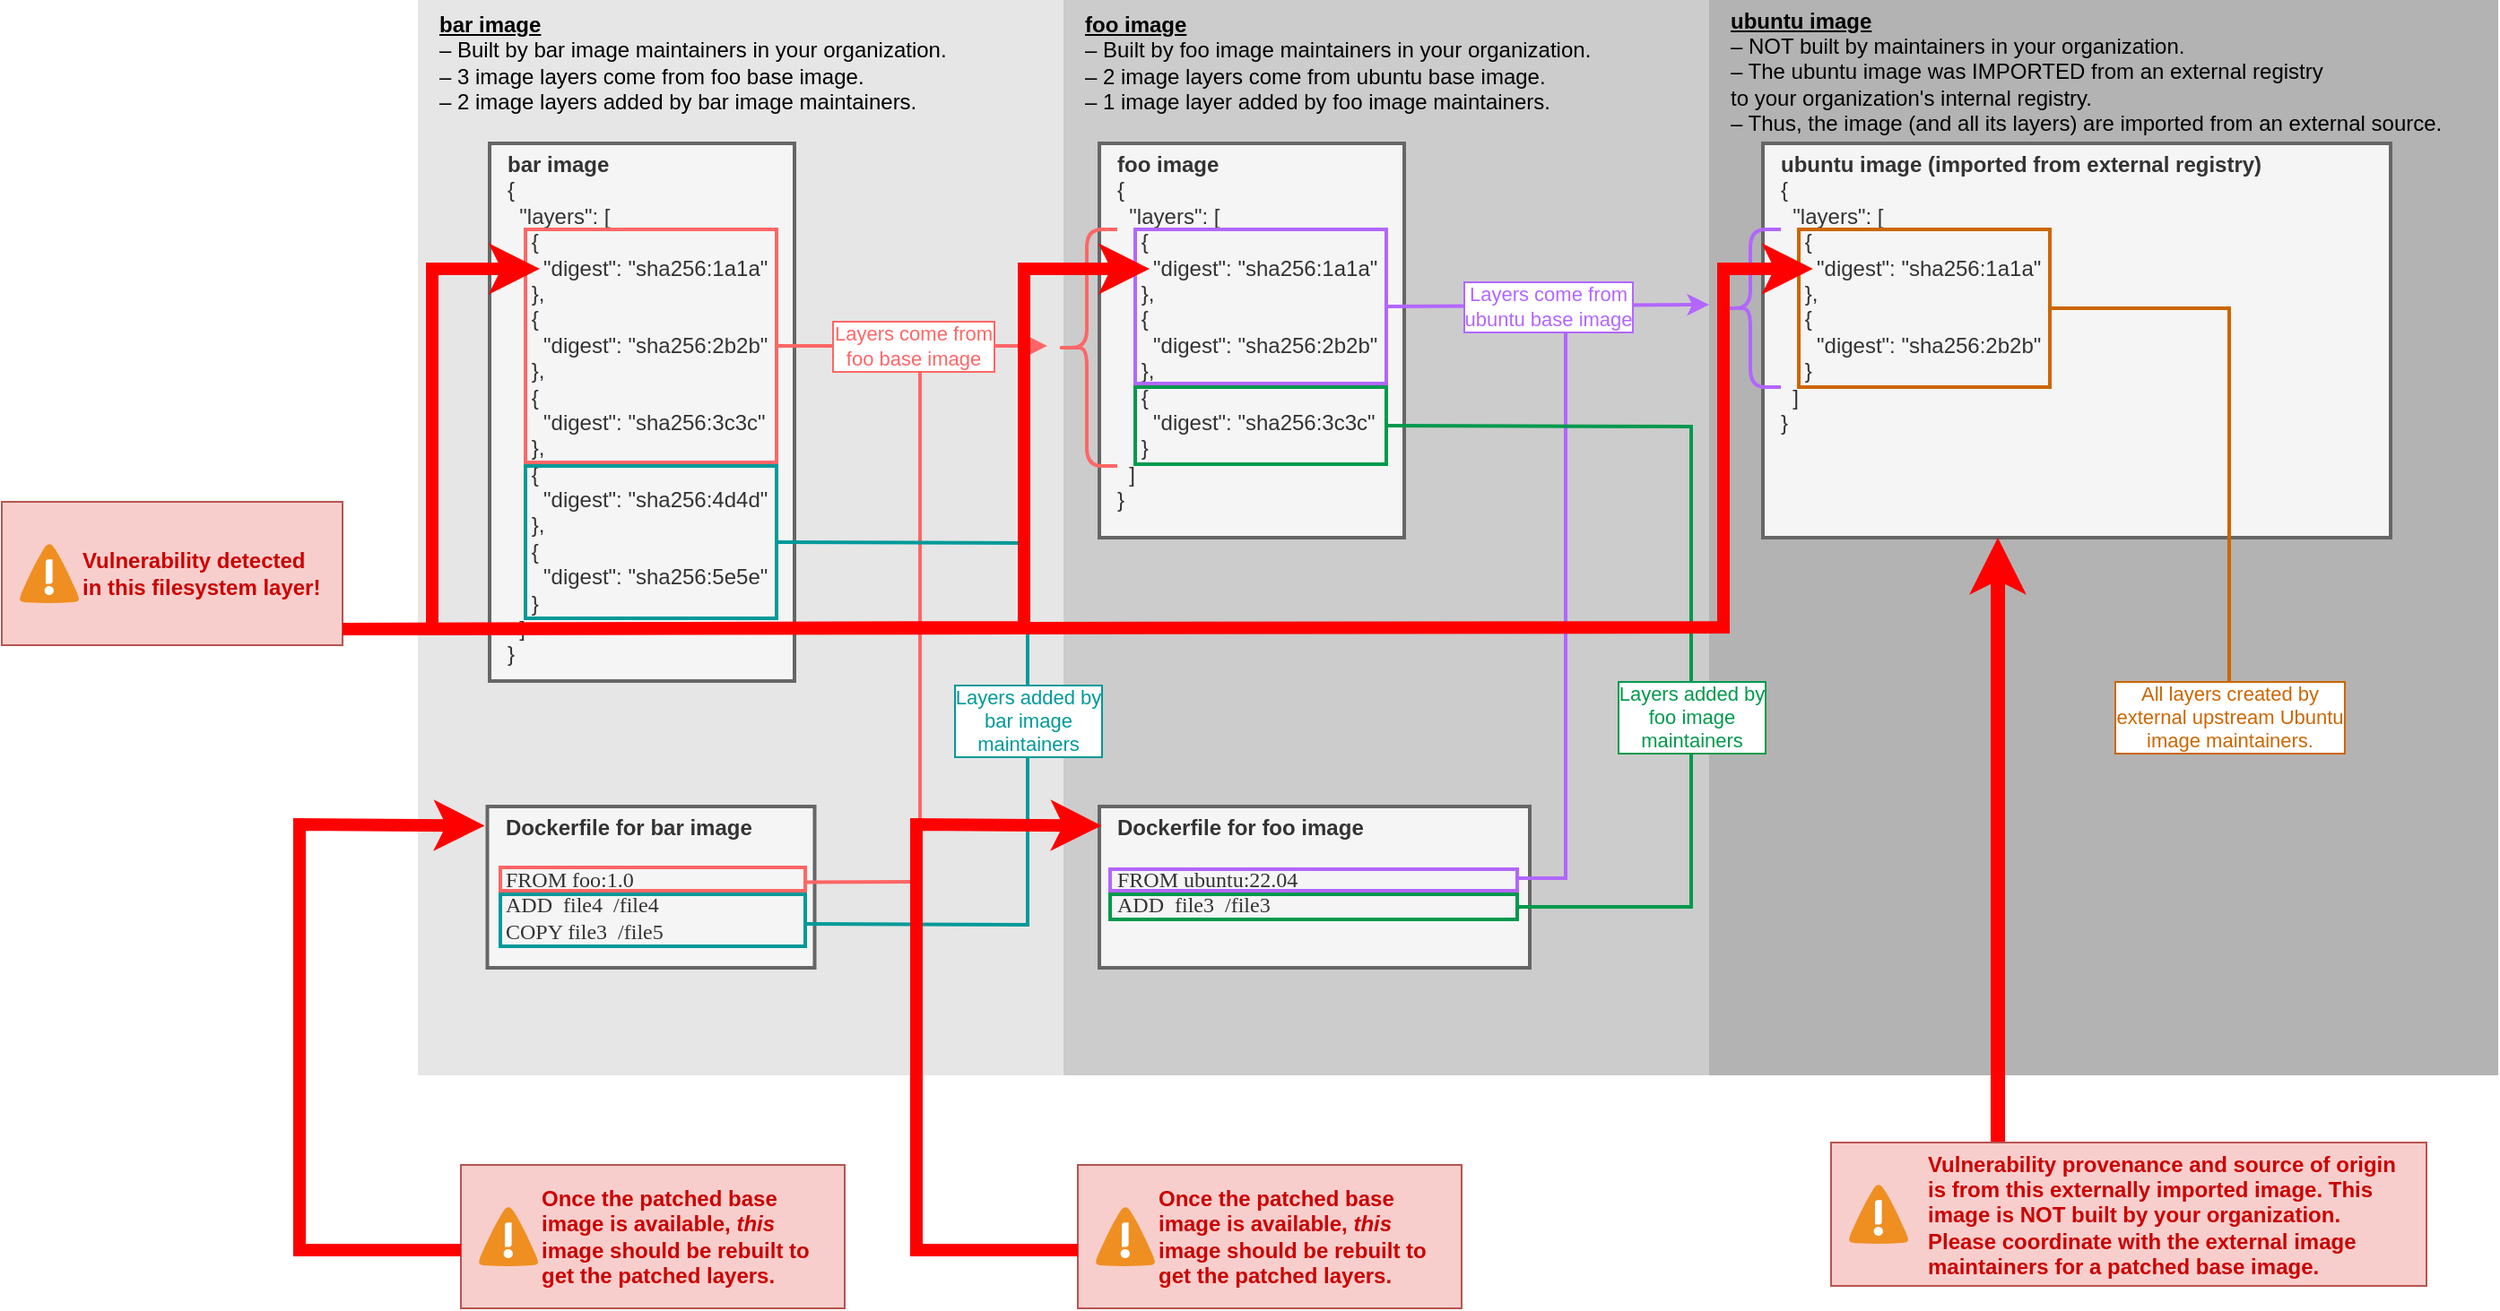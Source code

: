 <mxfile version="20.2.3" type="device"><diagram id="OL6qlinw-qFKFqK3vssp" name="Page-1"><mxGraphModel dx="2272" dy="1057" grid="1" gridSize="10" guides="1" tooltips="1" connect="1" arrows="1" fold="1" page="1" pageScale="1" pageWidth="850" pageHeight="1100" math="0" shadow="0"><root><mxCell id="0"/><mxCell id="1" parent="0"/><mxCell id="dJf0DmdQW_vubxnHisxw-42" value="" style="rounded=0;whiteSpace=wrap;html=1;labelBorderColor=#CC6600;fontFamily=Helvetica;fontSize=11;strokeColor=none;strokeWidth=2;fillColor=#CCCCCC;" parent="1" vertex="1"><mxGeometry x="390" y="80" width="360" height="600" as="geometry"/></mxCell><mxCell id="dJf0DmdQW_vubxnHisxw-43" value="" style="rounded=0;whiteSpace=wrap;html=1;labelBorderColor=#CC6600;fontFamily=Helvetica;fontSize=11;strokeColor=none;strokeWidth=2;fillColor=#B3B3B3;" parent="1" vertex="1"><mxGeometry x="750" y="80" width="440" height="600" as="geometry"/></mxCell><mxCell id="dJf0DmdQW_vubxnHisxw-40" value="" style="rounded=0;whiteSpace=wrap;html=1;labelBorderColor=#CC6600;fontFamily=Helvetica;fontSize=11;strokeColor=none;strokeWidth=2;fillColor=#E6E6E6;" parent="1" vertex="1"><mxGeometry x="30" y="80" width="360" height="600" as="geometry"/></mxCell><mxCell id="dJf0DmdQW_vubxnHisxw-1" value="&lt;b&gt;bar image&lt;/b&gt;&lt;br&gt;{&lt;br&gt;&amp;nbsp; &quot;layers&quot;: [&lt;br&gt;&amp;nbsp; &amp;nbsp; {&lt;br&gt;&amp;nbsp; &amp;nbsp; &amp;nbsp; &quot;digest&quot;: &quot;sha256:1a1a&quot;&lt;br&gt;&amp;nbsp; &amp;nbsp; },&lt;br&gt;&amp;nbsp; &amp;nbsp; {&lt;br&gt;&amp;nbsp; &amp;nbsp; &amp;nbsp; &quot;digest&quot;: &quot;sha256:2b2b&quot;&lt;br&gt;&amp;nbsp; &amp;nbsp; },&lt;br&gt;&amp;nbsp; &amp;nbsp; {&lt;br&gt;&amp;nbsp; &amp;nbsp; &amp;nbsp; &quot;digest&quot;: &quot;sha256:3c3c&quot;&lt;br&gt;&amp;nbsp; &amp;nbsp; },&lt;br&gt;&amp;nbsp; &amp;nbsp; {&lt;br&gt;&amp;nbsp; &amp;nbsp; &amp;nbsp; &quot;digest&quot;: &quot;sha256:4d4d&quot;&lt;br&gt;&amp;nbsp; &amp;nbsp; },&lt;br&gt;&amp;nbsp; &amp;nbsp; {&lt;br&gt;&amp;nbsp; &amp;nbsp; &amp;nbsp; &quot;digest&quot;: &quot;sha256:5e5e&quot;&lt;br&gt;&amp;nbsp; &amp;nbsp; }&lt;br&gt;&amp;nbsp; ]&lt;br&gt;}" style="text;strokeColor=#666666;fillColor=#f5f5f5;spacing=0;spacingTop=0;overflow=hidden;rounded=0;whiteSpace=wrap;html=1;spacingLeft=10;fontColor=#333333;strokeWidth=2;" parent="1" vertex="1"><mxGeometry x="70" y="160" width="170" height="300" as="geometry"/></mxCell><mxCell id="dJf0DmdQW_vubxnHisxw-2" value="&lt;b&gt;foo image&lt;br&gt;&lt;/b&gt;{&lt;br&gt;&amp;nbsp; &quot;layers&quot;: [&lt;br&gt;&amp;nbsp; &amp;nbsp; {&lt;br&gt;&amp;nbsp; &amp;nbsp; &amp;nbsp; &quot;digest&quot;: &quot;sha256:1a1a&quot;&lt;br&gt;&amp;nbsp; &amp;nbsp; },&lt;br&gt;&amp;nbsp; &amp;nbsp; {&lt;br&gt;&amp;nbsp; &amp;nbsp; &amp;nbsp; &quot;digest&quot;: &quot;sha256:2b2b&quot;&lt;br&gt;&amp;nbsp; &amp;nbsp; },&lt;br&gt;&amp;nbsp; &amp;nbsp; {&lt;br&gt;&amp;nbsp; &amp;nbsp; &amp;nbsp; &quot;digest&quot;: &quot;sha256:3c3c&quot;&lt;br&gt;&amp;nbsp; &amp;nbsp; }&lt;br&gt;&amp;nbsp; ]&lt;br&gt;}" style="text;strokeColor=#666666;fillColor=#f5f5f5;spacing=0;spacingTop=0;overflow=hidden;rounded=0;whiteSpace=wrap;html=1;spacingLeft=10;fontColor=#333333;strokeWidth=2;" parent="1" vertex="1"><mxGeometry x="410" y="160" width="170" height="220" as="geometry"/></mxCell><mxCell id="dJf0DmdQW_vubxnHisxw-3" value="&lt;b&gt;ubuntu image (imported from external registry)&lt;br&gt;&lt;/b&gt;{&lt;br&gt;&amp;nbsp; &quot;layers&quot;: [&lt;br&gt;&amp;nbsp; &amp;nbsp; {&lt;br&gt;&amp;nbsp; &amp;nbsp; &amp;nbsp; &quot;digest&quot;: &quot;sha256:1a1a&quot;&lt;br&gt;&amp;nbsp; &amp;nbsp; },&lt;br&gt;&amp;nbsp; &amp;nbsp; {&lt;br&gt;&amp;nbsp; &amp;nbsp; &amp;nbsp; &quot;digest&quot;: &quot;sha256:2b2b&quot;&lt;br&gt;&amp;nbsp; &amp;nbsp; }&lt;br&gt;&amp;nbsp; ]&lt;br&gt;}" style="text;spacing=0;spacingTop=0;overflow=hidden;rounded=0;whiteSpace=wrap;html=1;spacingLeft=10;fillColor=#f5f5f5;fontColor=#333333;strokeColor=#666666;strokeWidth=2;" parent="1" vertex="1"><mxGeometry x="780" y="160" width="350" height="220" as="geometry"/></mxCell><mxCell id="dJf0DmdQW_vubxnHisxw-5" value="" style="rounded=0;whiteSpace=wrap;html=1;fillColor=none;strokeColor=#FF6666;strokeWidth=2;" parent="1" vertex="1"><mxGeometry x="90" y="208" width="140" height="130" as="geometry"/></mxCell><mxCell id="dJf0DmdQW_vubxnHisxw-6" value="" style="endArrow=classic;html=1;rounded=0;strokeColor=#FF6666;strokeWidth=2;exitX=1;exitY=0.5;exitDx=0;exitDy=0;" parent="1" source="dJf0DmdQW_vubxnHisxw-5" edge="1"><mxGeometry relative="1" as="geometry"><mxPoint x="230" y="269.66" as="sourcePoint"/><mxPoint x="381" y="273" as="targetPoint"/></mxGeometry></mxCell><mxCell id="dJf0DmdQW_vubxnHisxw-7" value="Layers come from&lt;br&gt;foo base image" style="edgeLabel;resizable=0;html=1;align=center;verticalAlign=middle;strokeColor=#FF6666;fillColor=none;fontColor=#FF6666;labelBorderColor=#FF6666;spacing=2;spacingLeft=0;spacingRight=0;spacingBottom=0;spacingTop=0;" parent="dJf0DmdQW_vubxnHisxw-6" connectable="0" vertex="1"><mxGeometry relative="1" as="geometry"/></mxCell><mxCell id="dJf0DmdQW_vubxnHisxw-8" value="" style="rounded=0;whiteSpace=wrap;html=1;fillColor=none;strokeColor=#B266FF;strokeWidth=2;fontColor=#B266FF;" parent="1" vertex="1"><mxGeometry x="430" y="208" width="140" height="86" as="geometry"/></mxCell><mxCell id="dJf0DmdQW_vubxnHisxw-9" value="" style="endArrow=classic;html=1;rounded=0;strokeColor=#B266FF;strokeWidth=2;exitX=1;exitY=0.5;exitDx=0;exitDy=0;fontColor=#B266FF;" parent="1" source="dJf0DmdQW_vubxnHisxw-8" edge="1"><mxGeometry relative="1" as="geometry"><mxPoint x="570" y="272.78" as="sourcePoint"/><mxPoint x="750" y="250" as="targetPoint"/></mxGeometry></mxCell><mxCell id="dJf0DmdQW_vubxnHisxw-10" value="Layers come from&lt;br&gt;ubuntu base image" style="edgeLabel;resizable=0;align=center;verticalAlign=middle;strokeColor=#FF6666;fillColor=none;fontColor=#B266FF;labelBorderColor=#B266FF;spacing=2;spacingLeft=0;spacingRight=0;spacingBottom=0;spacingTop=0;html=1;" parent="dJf0DmdQW_vubxnHisxw-9" connectable="0" vertex="1"><mxGeometry relative="1" as="geometry"/></mxCell><mxCell id="dJf0DmdQW_vubxnHisxw-11" value="" style="rounded=0;whiteSpace=wrap;html=1;labelBorderColor=#B266FF;fontColor=#B266FF;strokeColor=#009999;strokeWidth=2;fillColor=none;" parent="1" vertex="1"><mxGeometry x="90" y="340" width="140" height="85" as="geometry"/></mxCell><mxCell id="dJf0DmdQW_vubxnHisxw-12" value="" style="rounded=0;whiteSpace=wrap;html=1;labelBorderColor=#B266FF;fontColor=#B266FF;strokeColor=#00994D;strokeWidth=2;fillColor=none;" parent="1" vertex="1"><mxGeometry x="430" y="296" width="140" height="43" as="geometry"/></mxCell><mxCell id="dJf0DmdQW_vubxnHisxw-13" value="" style="shape=curlyBracket;whiteSpace=wrap;html=1;rounded=1;labelBorderColor=#B266FF;fontColor=#B266FF;strokeColor=#FF6666;strokeWidth=2;fillColor=none;" parent="1" vertex="1"><mxGeometry x="386" y="208" width="34" height="132" as="geometry"/></mxCell><mxCell id="dJf0DmdQW_vubxnHisxw-14" value="" style="shape=curlyBracket;whiteSpace=wrap;html=1;rounded=1;labelBorderColor=#B266FF;fontColor=#B266FF;strokeColor=#B266FF;strokeWidth=2;fillColor=none;" parent="1" vertex="1"><mxGeometry x="756" y="208" width="34" height="88" as="geometry"/></mxCell><mxCell id="dJf0DmdQW_vubxnHisxw-15" value="" style="rounded=0;whiteSpace=wrap;html=1;labelBorderColor=#B266FF;fontColor=#B266FF;strokeColor=#CC6600;strokeWidth=2;fillColor=none;" parent="1" vertex="1"><mxGeometry x="800" y="208" width="140" height="88" as="geometry"/></mxCell><mxCell id="dJf0DmdQW_vubxnHisxw-17" value="&lt;font style=&quot;font-size: 12px&quot;&gt;&lt;b&gt;Dockerfile for bar image&lt;br&gt;&lt;/b&gt;&lt;br&gt;&lt;font face=&quot;Lucida Console&quot;&gt;FROM foo:1.0&lt;/font&gt;&lt;br&gt;&lt;font face=&quot;Lucida Console&quot;&gt;ADD&amp;nbsp; file4&amp;nbsp; /file4&lt;/font&gt;&lt;br&gt;&lt;font face=&quot;Lucida Console&quot;&gt;COPY file3&amp;nbsp; /file5&lt;/font&gt;&lt;br&gt;&lt;/font&gt;" style="text;strokeColor=#666666;fillColor=#f5f5f5;spacing=0;spacingTop=0;overflow=hidden;rounded=0;whiteSpace=wrap;html=1;spacingLeft=10;fontColor=#333333;strokeWidth=2;" parent="1" vertex="1"><mxGeometry x="68.75" y="530" width="182.5" height="90" as="geometry"/></mxCell><mxCell id="dJf0DmdQW_vubxnHisxw-18" value="" style="rounded=0;whiteSpace=wrap;html=1;labelBorderColor=#B266FF;fontColor=#B266FF;strokeColor=#009999;strokeWidth=2;fillColor=none;" parent="1" vertex="1"><mxGeometry x="76" y="579" width="170" height="29" as="geometry"/></mxCell><mxCell id="dJf0DmdQW_vubxnHisxw-21" value="" style="endArrow=none;html=1;rounded=0;fontFamily=Lucida Console;fontSize=12;fontColor=#B266FF;strokeColor=#FF6666;strokeWidth=2;exitX=0.995;exitY=0.635;exitDx=0;exitDy=0;exitPerimeter=0;" parent="1" source="dJf0DmdQW_vubxnHisxw-22" edge="1"><mxGeometry width="50" height="50" relative="1" as="geometry"><mxPoint x="280" y="575" as="sourcePoint"/><mxPoint x="310" y="287.5" as="targetPoint"/><Array as="points"><mxPoint x="310" y="572"/></Array></mxGeometry></mxCell><mxCell id="dJf0DmdQW_vubxnHisxw-22" value="" style="rounded=0;whiteSpace=wrap;html=1;fillColor=none;strokeColor=#FF6666;strokeWidth=2;" parent="1" vertex="1"><mxGeometry x="76" y="564" width="170" height="13" as="geometry"/></mxCell><mxCell id="dJf0DmdQW_vubxnHisxw-23" value="" style="endArrow=none;html=1;rounded=0;strokeColor=#009999;strokeWidth=2;exitX=0.998;exitY=0.568;exitDx=0;exitDy=0;endFill=0;entryX=1;entryY=0.5;entryDx=0;entryDy=0;exitPerimeter=0;" parent="1" source="dJf0DmdQW_vubxnHisxw-18" target="dJf0DmdQW_vubxnHisxw-11" edge="1"><mxGeometry relative="1" as="geometry"><mxPoint x="340" y="490" as="sourcePoint"/><mxPoint x="270" y="410" as="targetPoint"/><Array as="points"><mxPoint x="370" y="596"/><mxPoint x="370" y="383"/></Array></mxGeometry></mxCell><mxCell id="dJf0DmdQW_vubxnHisxw-24" value="Layers added by&lt;br&gt;bar image&lt;br&gt;maintainers" style="edgeLabel;resizable=0;html=1;align=center;verticalAlign=middle;strokeColor=#FF6666;fillColor=none;fontColor=#009999;labelBorderColor=#009999;spacing=2;spacingLeft=0;spacingRight=0;spacingBottom=0;spacingTop=0;" parent="dJf0DmdQW_vubxnHisxw-23" connectable="0" vertex="1"><mxGeometry relative="1" as="geometry"/></mxCell><mxCell id="dJf0DmdQW_vubxnHisxw-26" value="&lt;font style=&quot;font-size: 12px&quot;&gt;&lt;b&gt;Dockerfile for foo image&lt;br&gt;&lt;/b&gt;&lt;br&gt;&lt;font face=&quot;Lucida Console&quot;&gt;FROM ubuntu:22.04&lt;/font&gt;&lt;br&gt;&lt;font face=&quot;Lucida Console&quot;&gt;ADD&amp;nbsp; file3&amp;nbsp; /file3&lt;/font&gt;&lt;br&gt;&lt;/font&gt;" style="text;strokeColor=#666666;fillColor=#f5f5f5;spacing=0;spacingTop=0;overflow=hidden;rounded=0;whiteSpace=wrap;html=1;spacingLeft=10;fontColor=#333333;strokeWidth=2;" parent="1" vertex="1"><mxGeometry x="410" y="530" width="240" height="90" as="geometry"/></mxCell><mxCell id="dJf0DmdQW_vubxnHisxw-27" value="" style="rounded=0;whiteSpace=wrap;html=1;labelBorderColor=#B266FF;fontColor=#B266FF;strokeColor=#00994D;strokeWidth=2;fillColor=none;" parent="1" vertex="1"><mxGeometry x="416" y="579" width="227" height="14" as="geometry"/></mxCell><mxCell id="dJf0DmdQW_vubxnHisxw-28" value="" style="rounded=0;whiteSpace=wrap;html=1;fillColor=none;strokeColor=#B266FF;strokeWidth=2;fontColor=#B266FF;" parent="1" vertex="1"><mxGeometry x="416" y="565" width="227" height="12" as="geometry"/></mxCell><mxCell id="dJf0DmdQW_vubxnHisxw-29" value="" style="endArrow=none;html=1;rounded=0;strokeColor=#B266FF;strokeWidth=2;fontColor=#B266FF;endFill=0;exitX=0.999;exitY=0.414;exitDx=0;exitDy=0;exitPerimeter=0;" parent="1" source="dJf0DmdQW_vubxnHisxw-28" edge="1"><mxGeometry relative="1" as="geometry"><mxPoint x="660" y="571" as="sourcePoint"/><mxPoint x="670" y="265.5" as="targetPoint"/><Array as="points"><mxPoint x="670" y="570"/></Array></mxGeometry></mxCell><mxCell id="dJf0DmdQW_vubxnHisxw-32" value="" style="endArrow=none;html=1;rounded=0;strokeColor=#00994D;strokeWidth=2;exitX=1;exitY=0.5;exitDx=0;exitDy=0;fontColor=#B266FF;endFill=0;entryX=1;entryY=0.5;entryDx=0;entryDy=0;" parent="1" source="dJf0DmdQW_vubxnHisxw-27" target="dJf0DmdQW_vubxnHisxw-12" edge="1"><mxGeometry relative="1" as="geometry"><mxPoint x="690" y="521" as="sourcePoint"/><mxPoint x="740" y="340" as="targetPoint"/><Array as="points"><mxPoint x="740" y="586"/><mxPoint x="740" y="318"/></Array></mxGeometry></mxCell><mxCell id="dJf0DmdQW_vubxnHisxw-33" value="Layers added by&lt;br&gt;foo image&lt;br&gt;maintainers" style="edgeLabel;resizable=0;align=center;verticalAlign=middle;strokeColor=#FF6666;fillColor=none;fontColor=#00994D;labelBorderColor=#00994D;spacing=2;spacingLeft=0;spacingRight=0;spacingBottom=0;spacingTop=0;html=1;" parent="dJf0DmdQW_vubxnHisxw-32" connectable="0" vertex="1"><mxGeometry relative="1" as="geometry"><mxPoint y="64" as="offset"/></mxGeometry></mxCell><mxCell id="MGoHs6cNIiesZB_WKk6I-1" value="&lt;b&gt;&lt;u&gt;bar image&lt;br&gt;&lt;/u&gt;&lt;/b&gt;– Built by bar image maintainers in your organization.&lt;br&gt;– 3 image layers come from foo base image.&lt;br&gt;– 2 image layers added by bar image maintainers." style="text;html=1;strokeColor=none;fillColor=none;align=left;verticalAlign=middle;whiteSpace=wrap;rounded=0;" parent="1" vertex="1"><mxGeometry x="40" y="80" width="320" height="70" as="geometry"/></mxCell><mxCell id="MGoHs6cNIiesZB_WKk6I-4" value="&lt;b&gt;&lt;u&gt;foo image&lt;br&gt;&lt;/u&gt;&lt;/b&gt;– Built by foo image maintainers in your organization.&lt;br&gt;– 2 image layers come from ubuntu base image.&lt;br&gt;– 1 image layer added by foo image maintainers." style="text;html=1;strokeColor=none;fillColor=none;align=left;verticalAlign=middle;whiteSpace=wrap;rounded=0;" parent="1" vertex="1"><mxGeometry x="400" y="80" width="320" height="70" as="geometry"/></mxCell><mxCell id="MGoHs6cNIiesZB_WKk6I-5" value="&lt;b&gt;&lt;u&gt;ubuntu image&lt;br&gt;&lt;/u&gt;&lt;/b&gt;– NOT built by maintainers in your organization.&lt;br&gt;– The ubuntu image was IMPORTED from an external registry&lt;br&gt;to your organization's internal registry.&lt;br&gt;– Thus, the image (and all its layers) are imported from an external source." style="text;html=1;strokeColor=none;fillColor=none;align=left;verticalAlign=middle;whiteSpace=wrap;rounded=0;" parent="1" vertex="1"><mxGeometry x="760" y="85" width="420" height="70" as="geometry"/></mxCell><mxCell id="2" value="All layers created by&lt;br&gt;external upstream Ubuntu&lt;br&gt;image maintainers." style="edgeLabel;resizable=0;align=center;verticalAlign=middle;strokeColor=#FF6666;fillColor=none;fontColor=#CC6600;labelBorderColor=#CC6600;spacing=2;spacingLeft=0;spacingRight=0;spacingBottom=0;spacingTop=0;html=1;" parent="1" connectable="0" vertex="1"><mxGeometry x="1040" y="480.002" as="geometry"/></mxCell><mxCell id="3" value="" style="endArrow=none;html=1;strokeWidth=2;strokeColor=#CC6600;rounded=0;entryX=1;entryY=0.5;entryDx=0;entryDy=0;" parent="1" target="dJf0DmdQW_vubxnHisxw-15" edge="1"><mxGeometry width="50" height="50" relative="1" as="geometry"><mxPoint x="1040" y="460" as="sourcePoint"/><mxPoint x="970" y="280" as="targetPoint"/><Array as="points"><mxPoint x="1040" y="252"/></Array></mxGeometry></mxCell><mxCell id="qxxeGoQze7tnA2LSWAQg-3" value="" style="rounded=0;whiteSpace=wrap;html=1;fillColor=#f8cecc;strokeColor=#b85450;" vertex="1" parent="1"><mxGeometry x="-202" y="360" width="190" height="80" as="geometry"/></mxCell><mxCell id="qxxeGoQze7tnA2LSWAQg-4" value="" style="shadow=0;dashed=0;html=1;strokeColor=none;fillColor=#4495D1;labelPosition=center;verticalLabelPosition=bottom;verticalAlign=top;align=center;outlineConnect=0;shape=mxgraph.veeam.2d.alert;" vertex="1" parent="1"><mxGeometry x="-192" y="383.4" width="33.2" height="33.2" as="geometry"/></mxCell><mxCell id="qxxeGoQze7tnA2LSWAQg-5" value="&lt;b&gt;Vulnerability detected in this filesystem layer!&lt;/b&gt;" style="text;html=1;strokeColor=none;fillColor=none;align=left;verticalAlign=middle;whiteSpace=wrap;rounded=0;fontColor=#CC0000;" vertex="1" parent="1"><mxGeometry x="-158.8" y="375" width="136.8" height="50" as="geometry"/></mxCell><mxCell id="qxxeGoQze7tnA2LSWAQg-6" value="" style="rounded=0;whiteSpace=wrap;html=1;fillColor=#f8cecc;strokeColor=#b85450;" vertex="1" parent="1"><mxGeometry x="818" y="717.5" width="332" height="80" as="geometry"/></mxCell><mxCell id="qxxeGoQze7tnA2LSWAQg-7" value="" style="shadow=0;dashed=0;html=1;strokeColor=none;fillColor=#4495D1;labelPosition=center;verticalLabelPosition=bottom;verticalAlign=top;align=center;outlineConnect=0;shape=mxgraph.veeam.2d.alert;" vertex="1" parent="1"><mxGeometry x="828" y="740.9" width="33.2" height="33.2" as="geometry"/></mxCell><mxCell id="qxxeGoQze7tnA2LSWAQg-8" value="&lt;b&gt;Vulnerability provenance and source of origin is from this externally imported image. This image is NOT built by your organization.&lt;br&gt;Please coordinate with the external image maintainers for a patched base image.&lt;br&gt;&lt;/b&gt;" style="text;html=1;strokeColor=none;fillColor=none;align=left;verticalAlign=middle;whiteSpace=wrap;rounded=0;fontColor=#CC0000;" vertex="1" parent="1"><mxGeometry x="870" y="718.75" width="268.8" height="77.5" as="geometry"/></mxCell><mxCell id="qxxeGoQze7tnA2LSWAQg-10" value="" style="endArrow=classic;html=1;rounded=0;fontColor=#CC0000;strokeColor=#FF0000;strokeWidth=7;entryX=0.071;entryY=0.25;entryDx=0;entryDy=0;entryPerimeter=0;" edge="1" parent="1"><mxGeometry width="50" height="50" relative="1" as="geometry"><mxPoint x="-12" y="431" as="sourcePoint"/><mxPoint x="807.94" y="230" as="targetPoint"/><Array as="points"><mxPoint x="758" y="430"/><mxPoint x="758" y="230"/></Array></mxGeometry></mxCell><mxCell id="qxxeGoQze7tnA2LSWAQg-11" value="" style="rounded=0;whiteSpace=wrap;html=1;fillColor=#f8cecc;strokeColor=#b85450;" vertex="1" parent="1"><mxGeometry x="54" y="730" width="214" height="80" as="geometry"/></mxCell><mxCell id="qxxeGoQze7tnA2LSWAQg-12" value="" style="shadow=0;dashed=0;html=1;strokeColor=none;fillColor=#4495D1;labelPosition=center;verticalLabelPosition=bottom;verticalAlign=top;align=center;outlineConnect=0;shape=mxgraph.veeam.2d.alert;" vertex="1" parent="1"><mxGeometry x="64" y="753.4" width="33.2" height="33.2" as="geometry"/></mxCell><mxCell id="qxxeGoQze7tnA2LSWAQg-13" value="&lt;b&gt;Once the patched base image is available, &lt;i&gt;this &lt;/i&gt;image should be rebuilt to get the patched layers.&lt;/b&gt;" style="text;html=1;strokeColor=none;fillColor=none;align=left;verticalAlign=middle;whiteSpace=wrap;rounded=0;fontColor=#CC0000;" vertex="1" parent="1"><mxGeometry x="97.2" y="742.5" width="160.8" height="55" as="geometry"/></mxCell><mxCell id="qxxeGoQze7tnA2LSWAQg-14" value="" style="endArrow=classic;html=1;rounded=0;fontColor=#CC0000;strokeColor=#FF0000;strokeWidth=7;entryX=0.003;entryY=0.119;entryDx=0;entryDy=0;entryPerimeter=0;" edge="1" parent="1"><mxGeometry width="50" height="50" relative="1" as="geometry"><mxPoint x="54" y="777.5" as="sourcePoint"/><mxPoint x="67.298" y="540.71" as="targetPoint"/><Array as="points"><mxPoint x="-36" y="777.5"/><mxPoint x="-36" y="540"/></Array></mxGeometry></mxCell><mxCell id="qxxeGoQze7tnA2LSWAQg-15" value="" style="rounded=0;whiteSpace=wrap;html=1;fillColor=#f8cecc;strokeColor=#b85450;" vertex="1" parent="1"><mxGeometry x="398" y="730" width="214" height="80" as="geometry"/></mxCell><mxCell id="qxxeGoQze7tnA2LSWAQg-16" value="" style="shadow=0;dashed=0;html=1;strokeColor=none;fillColor=#4495D1;labelPosition=center;verticalLabelPosition=bottom;verticalAlign=top;align=center;outlineConnect=0;shape=mxgraph.veeam.2d.alert;" vertex="1" parent="1"><mxGeometry x="408" y="753.4" width="33.2" height="33.2" as="geometry"/></mxCell><mxCell id="qxxeGoQze7tnA2LSWAQg-17" value="&lt;b&gt;Once the patched base image is available, &lt;i&gt;this &lt;/i&gt;image should be rebuilt to get the patched layers.&lt;/b&gt;" style="text;html=1;strokeColor=none;fillColor=none;align=left;verticalAlign=middle;whiteSpace=wrap;rounded=0;fontColor=#CC0000;" vertex="1" parent="1"><mxGeometry x="441.2" y="742.5" width="160.8" height="55" as="geometry"/></mxCell><mxCell id="qxxeGoQze7tnA2LSWAQg-18" value="" style="endArrow=classic;html=1;rounded=0;fontColor=#CC0000;strokeColor=#FF0000;strokeWidth=7;entryX=0.003;entryY=0.119;entryDx=0;entryDy=0;entryPerimeter=0;" edge="1" parent="1"><mxGeometry width="50" height="50" relative="1" as="geometry"><mxPoint x="398" y="777.5" as="sourcePoint"/><mxPoint x="411.298" y="540.71" as="targetPoint"/><Array as="points"><mxPoint x="308" y="777.5"/><mxPoint x="308" y="540"/></Array></mxGeometry></mxCell><mxCell id="qxxeGoQze7tnA2LSWAQg-19" value="" style="endArrow=classic;html=1;rounded=0;fontColor=#CC0000;strokeColor=#FF0000;strokeWidth=7;" edge="1" parent="1"><mxGeometry width="50" height="50" relative="1" as="geometry"><mxPoint x="-12" y="431" as="sourcePoint"/><mxPoint x="438" y="230" as="targetPoint"/><Array as="points"><mxPoint x="368" y="430"/><mxPoint x="368" y="230"/></Array></mxGeometry></mxCell><mxCell id="qxxeGoQze7tnA2LSWAQg-20" value="" style="endArrow=classic;html=1;rounded=0;fontColor=#CC0000;strokeColor=#FF0000;strokeWidth=7;" edge="1" parent="1"><mxGeometry width="50" height="50" relative="1" as="geometry"><mxPoint x="-12" y="431" as="sourcePoint"/><mxPoint x="98" y="230" as="targetPoint"/><Array as="points"><mxPoint x="38" y="431"/><mxPoint x="38" y="230"/></Array></mxGeometry></mxCell><mxCell id="qxxeGoQze7tnA2LSWAQg-21" value="" style="endArrow=classic;html=1;rounded=0;fontColor=#CC0000;strokeColor=#FF0000;strokeWidth=8;" edge="1" parent="1"><mxGeometry width="50" height="50" relative="1" as="geometry"><mxPoint x="911" y="717" as="sourcePoint"/><mxPoint x="911" y="380" as="targetPoint"/></mxGeometry></mxCell></root></mxGraphModel></diagram></mxfile>